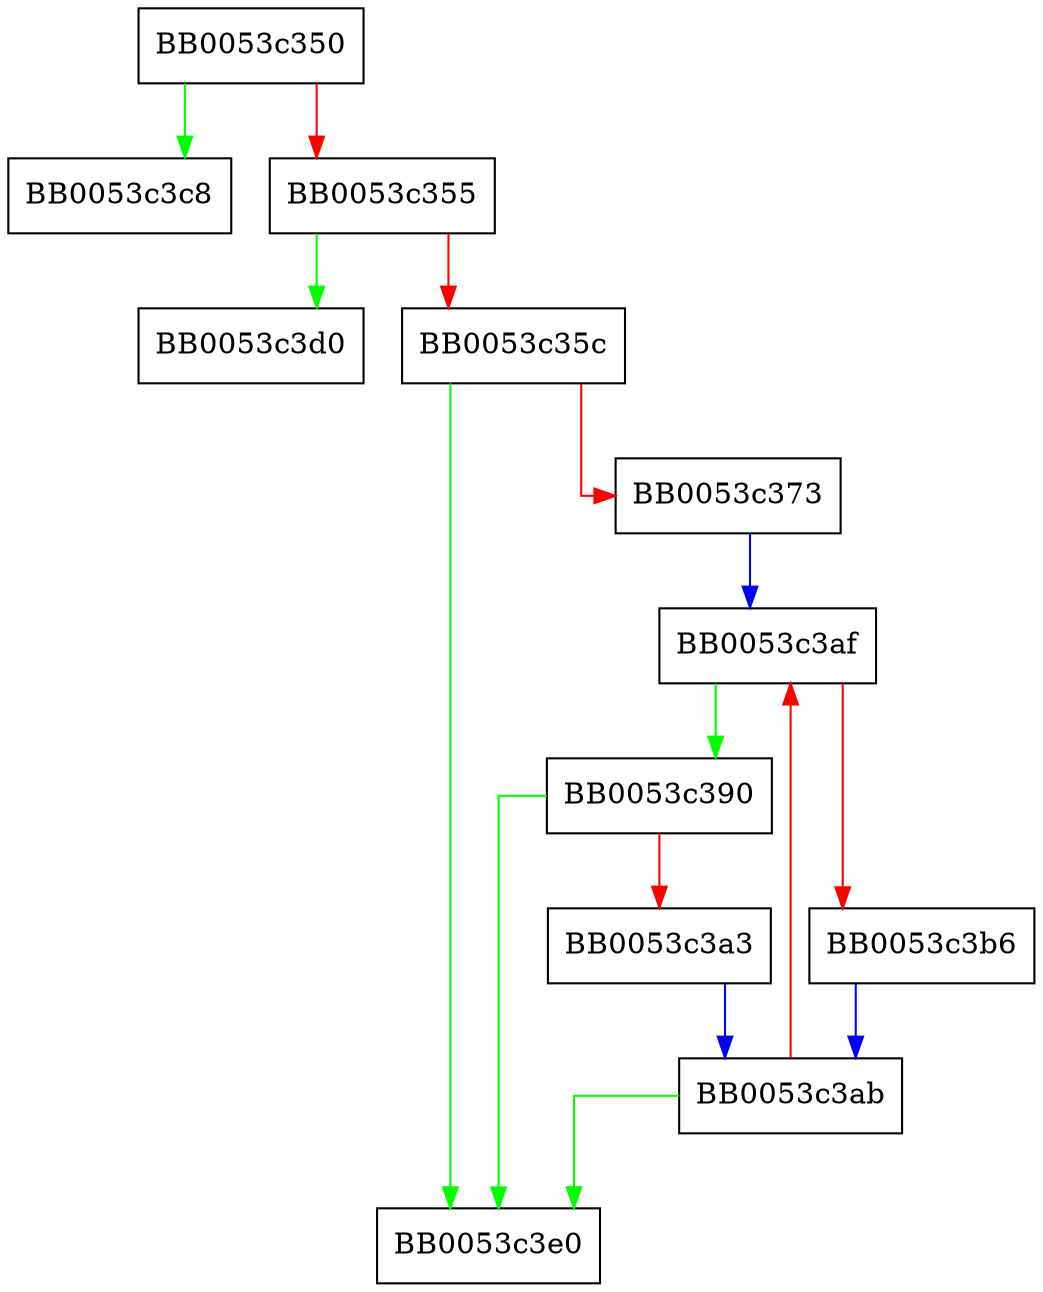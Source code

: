 digraph BN_CTX_end {
  node [shape="box"];
  graph [splines=ortho];
  BB0053c350 -> BB0053c3c8 [color="green"];
  BB0053c350 -> BB0053c355 [color="red"];
  BB0053c355 -> BB0053c3d0 [color="green"];
  BB0053c355 -> BB0053c35c [color="red"];
  BB0053c35c -> BB0053c3e0 [color="green"];
  BB0053c35c -> BB0053c373 [color="red"];
  BB0053c373 -> BB0053c3af [color="blue"];
  BB0053c390 -> BB0053c3e0 [color="green"];
  BB0053c390 -> BB0053c3a3 [color="red"];
  BB0053c3a3 -> BB0053c3ab [color="blue"];
  BB0053c3ab -> BB0053c3e0 [color="green"];
  BB0053c3ab -> BB0053c3af [color="red"];
  BB0053c3af -> BB0053c390 [color="green"];
  BB0053c3af -> BB0053c3b6 [color="red"];
  BB0053c3b6 -> BB0053c3ab [color="blue"];
}